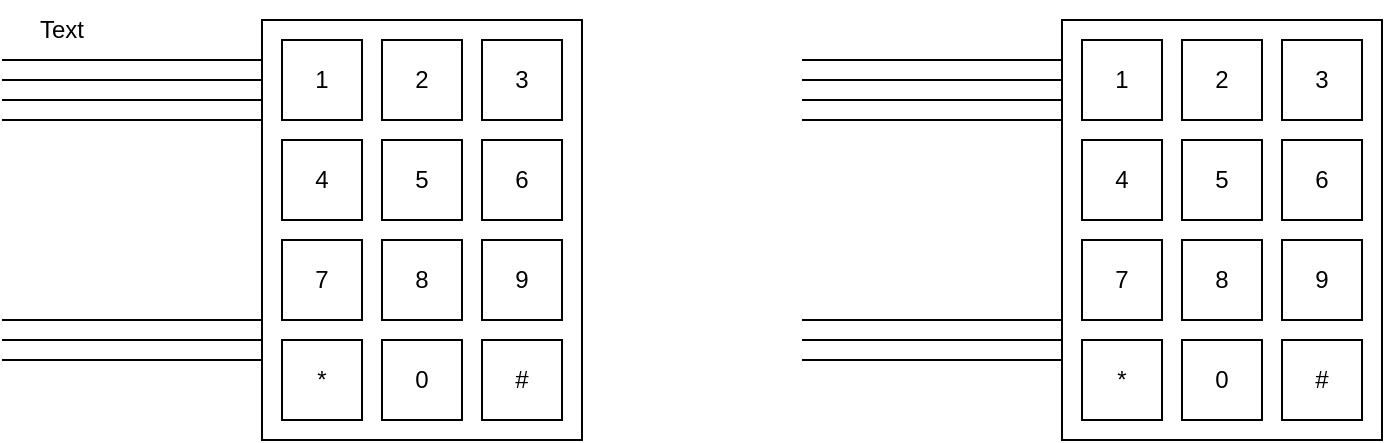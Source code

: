 <mxfile version="21.2.1" type="device">
  <diagram name="Page-1" id="7e0a89b8-554c-2b80-1dc8-d5c74ca68de4">
    <mxGraphModel dx="753" dy="442" grid="1" gridSize="10" guides="1" tooltips="1" connect="1" arrows="1" fold="1" page="1" pageScale="1" pageWidth="1100" pageHeight="850" background="none" math="0" shadow="0">
      <root>
        <mxCell id="0" />
        <mxCell id="1" parent="0" />
        <mxCell id="AkCI75YJkZSJ7zXkfSYh-3" value="" style="rounded=0;whiteSpace=wrap;html=1;" vertex="1" parent="1">
          <mxGeometry x="210" y="120" width="160" height="210" as="geometry" />
        </mxCell>
        <mxCell id="AkCI75YJkZSJ7zXkfSYh-13" value="1" style="whiteSpace=wrap;html=1;aspect=fixed;" vertex="1" parent="1">
          <mxGeometry x="220" y="130" width="40" height="40" as="geometry" />
        </mxCell>
        <mxCell id="AkCI75YJkZSJ7zXkfSYh-16" value="2" style="whiteSpace=wrap;html=1;aspect=fixed;" vertex="1" parent="1">
          <mxGeometry x="270" y="130" width="40" height="40" as="geometry" />
        </mxCell>
        <mxCell id="AkCI75YJkZSJ7zXkfSYh-17" value="3" style="whiteSpace=wrap;html=1;aspect=fixed;" vertex="1" parent="1">
          <mxGeometry x="320" y="130" width="40" height="40" as="geometry" />
        </mxCell>
        <mxCell id="AkCI75YJkZSJ7zXkfSYh-18" value="4" style="whiteSpace=wrap;html=1;aspect=fixed;" vertex="1" parent="1">
          <mxGeometry x="220" y="180" width="40" height="40" as="geometry" />
        </mxCell>
        <mxCell id="AkCI75YJkZSJ7zXkfSYh-19" value="5" style="whiteSpace=wrap;html=1;aspect=fixed;" vertex="1" parent="1">
          <mxGeometry x="270" y="180" width="40" height="40" as="geometry" />
        </mxCell>
        <mxCell id="AkCI75YJkZSJ7zXkfSYh-20" value="6" style="whiteSpace=wrap;html=1;aspect=fixed;" vertex="1" parent="1">
          <mxGeometry x="320" y="180" width="40" height="40" as="geometry" />
        </mxCell>
        <mxCell id="AkCI75YJkZSJ7zXkfSYh-21" value="7" style="whiteSpace=wrap;html=1;aspect=fixed;" vertex="1" parent="1">
          <mxGeometry x="220" y="230" width="40" height="40" as="geometry" />
        </mxCell>
        <mxCell id="AkCI75YJkZSJ7zXkfSYh-22" value="8" style="whiteSpace=wrap;html=1;aspect=fixed;" vertex="1" parent="1">
          <mxGeometry x="270" y="230" width="40" height="40" as="geometry" />
        </mxCell>
        <mxCell id="AkCI75YJkZSJ7zXkfSYh-23" value="9" style="whiteSpace=wrap;html=1;aspect=fixed;" vertex="1" parent="1">
          <mxGeometry x="320" y="230" width="40" height="40" as="geometry" />
        </mxCell>
        <mxCell id="AkCI75YJkZSJ7zXkfSYh-24" value="*" style="whiteSpace=wrap;html=1;aspect=fixed;" vertex="1" parent="1">
          <mxGeometry x="220" y="280" width="40" height="40" as="geometry" />
        </mxCell>
        <mxCell id="AkCI75YJkZSJ7zXkfSYh-25" value="0" style="whiteSpace=wrap;html=1;aspect=fixed;" vertex="1" parent="1">
          <mxGeometry x="270" y="280" width="40" height="40" as="geometry" />
        </mxCell>
        <mxCell id="AkCI75YJkZSJ7zXkfSYh-26" value="#" style="whiteSpace=wrap;html=1;aspect=fixed;" vertex="1" parent="1">
          <mxGeometry x="320" y="280" width="40" height="40" as="geometry" />
        </mxCell>
        <mxCell id="AkCI75YJkZSJ7zXkfSYh-27" value="" style="rounded=0;whiteSpace=wrap;html=1;" vertex="1" parent="1">
          <mxGeometry x="610" y="120" width="160" height="210" as="geometry" />
        </mxCell>
        <mxCell id="AkCI75YJkZSJ7zXkfSYh-28" value="1" style="whiteSpace=wrap;html=1;aspect=fixed;" vertex="1" parent="1">
          <mxGeometry x="620" y="130" width="40" height="40" as="geometry" />
        </mxCell>
        <mxCell id="AkCI75YJkZSJ7zXkfSYh-29" value="2" style="whiteSpace=wrap;html=1;aspect=fixed;" vertex="1" parent="1">
          <mxGeometry x="670" y="130" width="40" height="40" as="geometry" />
        </mxCell>
        <mxCell id="AkCI75YJkZSJ7zXkfSYh-30" value="3" style="whiteSpace=wrap;html=1;aspect=fixed;" vertex="1" parent="1">
          <mxGeometry x="720" y="130" width="40" height="40" as="geometry" />
        </mxCell>
        <mxCell id="AkCI75YJkZSJ7zXkfSYh-31" value="4" style="whiteSpace=wrap;html=1;aspect=fixed;" vertex="1" parent="1">
          <mxGeometry x="620" y="180" width="40" height="40" as="geometry" />
        </mxCell>
        <mxCell id="AkCI75YJkZSJ7zXkfSYh-32" value="5" style="whiteSpace=wrap;html=1;aspect=fixed;" vertex="1" parent="1">
          <mxGeometry x="670" y="180" width="40" height="40" as="geometry" />
        </mxCell>
        <mxCell id="AkCI75YJkZSJ7zXkfSYh-33" value="6" style="whiteSpace=wrap;html=1;aspect=fixed;" vertex="1" parent="1">
          <mxGeometry x="720" y="180" width="40" height="40" as="geometry" />
        </mxCell>
        <mxCell id="AkCI75YJkZSJ7zXkfSYh-34" value="7" style="whiteSpace=wrap;html=1;aspect=fixed;" vertex="1" parent="1">
          <mxGeometry x="620" y="230" width="40" height="40" as="geometry" />
        </mxCell>
        <mxCell id="AkCI75YJkZSJ7zXkfSYh-35" value="8" style="whiteSpace=wrap;html=1;aspect=fixed;" vertex="1" parent="1">
          <mxGeometry x="670" y="230" width="40" height="40" as="geometry" />
        </mxCell>
        <mxCell id="AkCI75YJkZSJ7zXkfSYh-36" value="9" style="whiteSpace=wrap;html=1;aspect=fixed;" vertex="1" parent="1">
          <mxGeometry x="720" y="230" width="40" height="40" as="geometry" />
        </mxCell>
        <mxCell id="AkCI75YJkZSJ7zXkfSYh-37" value="*" style="whiteSpace=wrap;html=1;aspect=fixed;" vertex="1" parent="1">
          <mxGeometry x="620" y="280" width="40" height="40" as="geometry" />
        </mxCell>
        <mxCell id="AkCI75YJkZSJ7zXkfSYh-38" value="0" style="whiteSpace=wrap;html=1;aspect=fixed;" vertex="1" parent="1">
          <mxGeometry x="670" y="280" width="40" height="40" as="geometry" />
        </mxCell>
        <mxCell id="AkCI75YJkZSJ7zXkfSYh-39" value="#" style="whiteSpace=wrap;html=1;aspect=fixed;" vertex="1" parent="1">
          <mxGeometry x="720" y="280" width="40" height="40" as="geometry" />
        </mxCell>
        <mxCell id="AkCI75YJkZSJ7zXkfSYh-55" value="" style="verticalLabelPosition=bottom;shadow=0;dashed=0;align=center;html=1;verticalAlign=top;shape=mxgraph.electrical.transmission.4_line_bus;" vertex="1" parent="1">
          <mxGeometry x="80" y="140" width="130" height="30" as="geometry" />
        </mxCell>
        <mxCell id="AkCI75YJkZSJ7zXkfSYh-57" value="" style="verticalLabelPosition=bottom;shadow=0;dashed=0;align=center;html=1;verticalAlign=top;shape=mxgraph.electrical.transmission.4_line_bus;" vertex="1" parent="1">
          <mxGeometry x="480" y="140" width="130" height="30" as="geometry" />
        </mxCell>
        <mxCell id="AkCI75YJkZSJ7zXkfSYh-58" value="" style="verticalLabelPosition=bottom;shadow=0;dashed=0;align=center;html=1;verticalAlign=top;shape=mxgraph.electrical.transmission.3_line_bus;" vertex="1" parent="1">
          <mxGeometry x="80" y="270" width="130" height="20" as="geometry" />
        </mxCell>
        <mxCell id="AkCI75YJkZSJ7zXkfSYh-59" value="" style="verticalLabelPosition=bottom;shadow=0;dashed=0;align=center;html=1;verticalAlign=top;shape=mxgraph.electrical.transmission.3_line_bus;" vertex="1" parent="1">
          <mxGeometry x="480" y="270" width="130" height="20" as="geometry" />
        </mxCell>
        <mxCell id="AkCI75YJkZSJ7zXkfSYh-60" value="Text" style="text;html=1;strokeColor=none;fillColor=none;align=center;verticalAlign=middle;whiteSpace=wrap;rounded=0;" vertex="1" parent="1">
          <mxGeometry x="80" y="110" width="60" height="30" as="geometry" />
        </mxCell>
      </root>
    </mxGraphModel>
  </diagram>
</mxfile>
